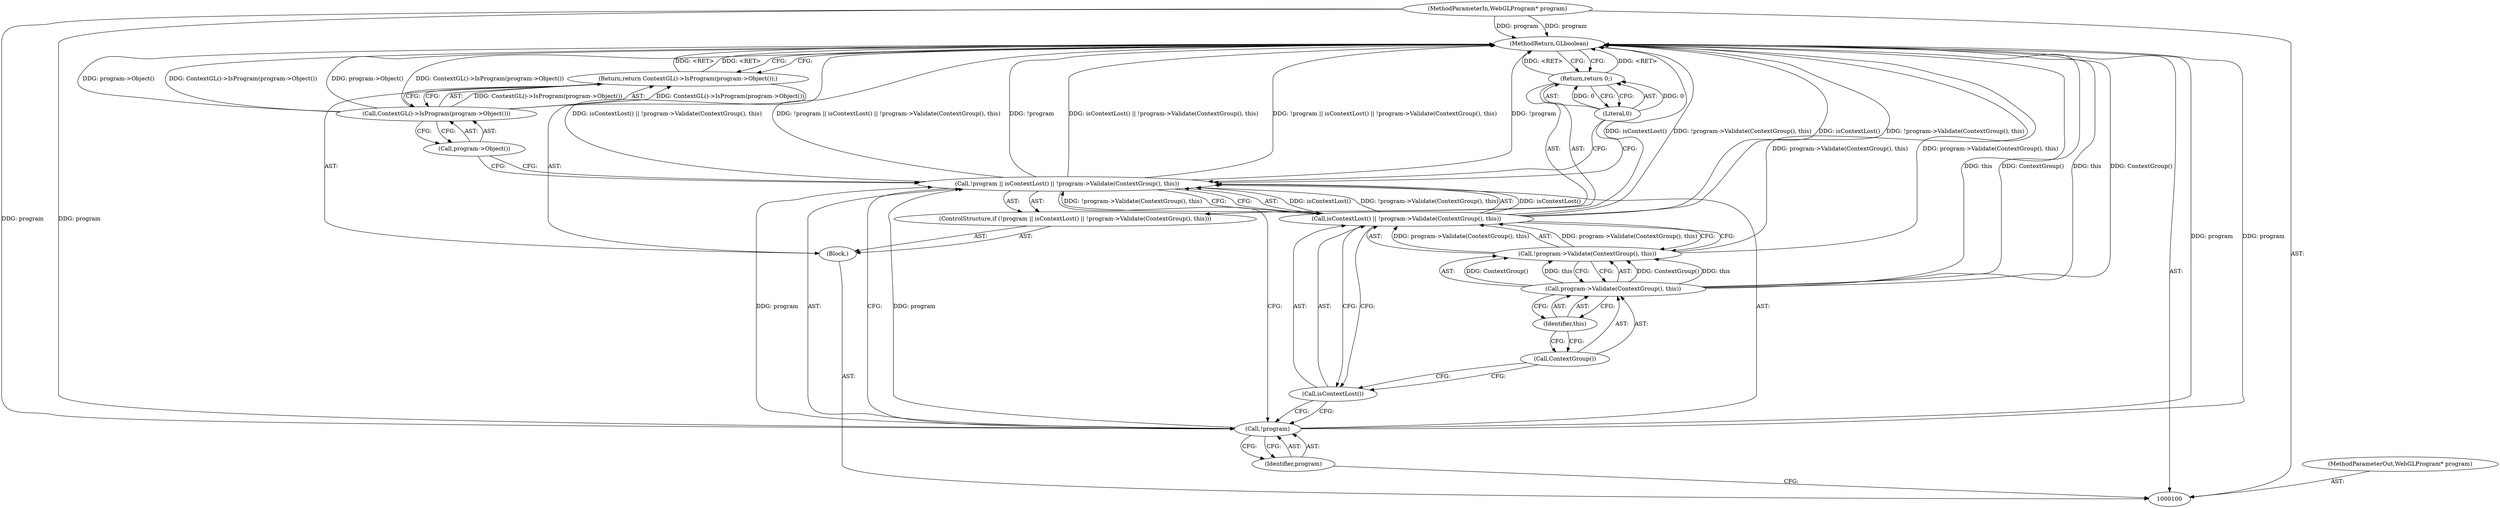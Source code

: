 digraph "0_Chrome_98095c718d7580b5d6715e5bfd8698234ecb4470_7" {
"1000118" [label="(MethodReturn,GLboolean)"];
"1000101" [label="(MethodParameterIn,WebGLProgram* program)"];
"1000152" [label="(MethodParameterOut,WebGLProgram* program)"];
"1000102" [label="(Block,)"];
"1000107" [label="(Call,isContextLost() || !program->Validate(ContextGroup(), this))"];
"1000108" [label="(Call,isContextLost())"];
"1000103" [label="(ControlStructure,if (!program || isContextLost() || !program->Validate(ContextGroup(), this)))"];
"1000109" [label="(Call,!program->Validate(ContextGroup(), this))"];
"1000110" [label="(Call,program->Validate(ContextGroup(), this))"];
"1000111" [label="(Call,ContextGroup())"];
"1000104" [label="(Call,!program || isContextLost() || !program->Validate(ContextGroup(), this))"];
"1000105" [label="(Call,!program)"];
"1000106" [label="(Identifier,program)"];
"1000112" [label="(Identifier,this)"];
"1000114" [label="(Literal,0)"];
"1000113" [label="(Return,return 0;)"];
"1000116" [label="(Call,ContextGL()->IsProgram(program->Object()))"];
"1000115" [label="(Return,return ContextGL()->IsProgram(program->Object());)"];
"1000117" [label="(Call,program->Object())"];
"1000118" -> "1000100"  [label="AST: "];
"1000118" -> "1000113"  [label="CFG: "];
"1000118" -> "1000115"  [label="CFG: "];
"1000116" -> "1000118"  [label="DDG: program->Object()"];
"1000116" -> "1000118"  [label="DDG: ContextGL()->IsProgram(program->Object())"];
"1000107" -> "1000118"  [label="DDG: isContextLost()"];
"1000107" -> "1000118"  [label="DDG: !program->Validate(ContextGroup(), this)"];
"1000104" -> "1000118"  [label="DDG: isContextLost() || !program->Validate(ContextGroup(), this)"];
"1000104" -> "1000118"  [label="DDG: !program || isContextLost() || !program->Validate(ContextGroup(), this)"];
"1000104" -> "1000118"  [label="DDG: !program"];
"1000110" -> "1000118"  [label="DDG: this"];
"1000110" -> "1000118"  [label="DDG: ContextGroup()"];
"1000101" -> "1000118"  [label="DDG: program"];
"1000109" -> "1000118"  [label="DDG: program->Validate(ContextGroup(), this)"];
"1000105" -> "1000118"  [label="DDG: program"];
"1000115" -> "1000118"  [label="DDG: <RET>"];
"1000113" -> "1000118"  [label="DDG: <RET>"];
"1000101" -> "1000100"  [label="AST: "];
"1000101" -> "1000118"  [label="DDG: program"];
"1000101" -> "1000105"  [label="DDG: program"];
"1000152" -> "1000100"  [label="AST: "];
"1000102" -> "1000100"  [label="AST: "];
"1000103" -> "1000102"  [label="AST: "];
"1000115" -> "1000102"  [label="AST: "];
"1000107" -> "1000104"  [label="AST: "];
"1000107" -> "1000108"  [label="CFG: "];
"1000107" -> "1000109"  [label="CFG: "];
"1000108" -> "1000107"  [label="AST: "];
"1000109" -> "1000107"  [label="AST: "];
"1000104" -> "1000107"  [label="CFG: "];
"1000107" -> "1000118"  [label="DDG: isContextLost()"];
"1000107" -> "1000118"  [label="DDG: !program->Validate(ContextGroup(), this)"];
"1000107" -> "1000104"  [label="DDG: isContextLost()"];
"1000107" -> "1000104"  [label="DDG: !program->Validate(ContextGroup(), this)"];
"1000109" -> "1000107"  [label="DDG: program->Validate(ContextGroup(), this)"];
"1000108" -> "1000107"  [label="AST: "];
"1000108" -> "1000105"  [label="CFG: "];
"1000111" -> "1000108"  [label="CFG: "];
"1000107" -> "1000108"  [label="CFG: "];
"1000103" -> "1000102"  [label="AST: "];
"1000104" -> "1000103"  [label="AST: "];
"1000113" -> "1000103"  [label="AST: "];
"1000109" -> "1000107"  [label="AST: "];
"1000109" -> "1000110"  [label="CFG: "];
"1000110" -> "1000109"  [label="AST: "];
"1000107" -> "1000109"  [label="CFG: "];
"1000109" -> "1000118"  [label="DDG: program->Validate(ContextGroup(), this)"];
"1000109" -> "1000107"  [label="DDG: program->Validate(ContextGroup(), this)"];
"1000110" -> "1000109"  [label="DDG: ContextGroup()"];
"1000110" -> "1000109"  [label="DDG: this"];
"1000110" -> "1000109"  [label="AST: "];
"1000110" -> "1000112"  [label="CFG: "];
"1000111" -> "1000110"  [label="AST: "];
"1000112" -> "1000110"  [label="AST: "];
"1000109" -> "1000110"  [label="CFG: "];
"1000110" -> "1000118"  [label="DDG: this"];
"1000110" -> "1000118"  [label="DDG: ContextGroup()"];
"1000110" -> "1000109"  [label="DDG: ContextGroup()"];
"1000110" -> "1000109"  [label="DDG: this"];
"1000111" -> "1000110"  [label="AST: "];
"1000111" -> "1000108"  [label="CFG: "];
"1000112" -> "1000111"  [label="CFG: "];
"1000104" -> "1000103"  [label="AST: "];
"1000104" -> "1000105"  [label="CFG: "];
"1000104" -> "1000107"  [label="CFG: "];
"1000105" -> "1000104"  [label="AST: "];
"1000107" -> "1000104"  [label="AST: "];
"1000114" -> "1000104"  [label="CFG: "];
"1000117" -> "1000104"  [label="CFG: "];
"1000104" -> "1000118"  [label="DDG: isContextLost() || !program->Validate(ContextGroup(), this)"];
"1000104" -> "1000118"  [label="DDG: !program || isContextLost() || !program->Validate(ContextGroup(), this)"];
"1000104" -> "1000118"  [label="DDG: !program"];
"1000105" -> "1000104"  [label="DDG: program"];
"1000107" -> "1000104"  [label="DDG: isContextLost()"];
"1000107" -> "1000104"  [label="DDG: !program->Validate(ContextGroup(), this)"];
"1000105" -> "1000104"  [label="AST: "];
"1000105" -> "1000106"  [label="CFG: "];
"1000106" -> "1000105"  [label="AST: "];
"1000108" -> "1000105"  [label="CFG: "];
"1000104" -> "1000105"  [label="CFG: "];
"1000105" -> "1000118"  [label="DDG: program"];
"1000105" -> "1000104"  [label="DDG: program"];
"1000101" -> "1000105"  [label="DDG: program"];
"1000106" -> "1000105"  [label="AST: "];
"1000106" -> "1000100"  [label="CFG: "];
"1000105" -> "1000106"  [label="CFG: "];
"1000112" -> "1000110"  [label="AST: "];
"1000112" -> "1000111"  [label="CFG: "];
"1000110" -> "1000112"  [label="CFG: "];
"1000114" -> "1000113"  [label="AST: "];
"1000114" -> "1000104"  [label="CFG: "];
"1000113" -> "1000114"  [label="CFG: "];
"1000114" -> "1000113"  [label="DDG: 0"];
"1000113" -> "1000103"  [label="AST: "];
"1000113" -> "1000114"  [label="CFG: "];
"1000114" -> "1000113"  [label="AST: "];
"1000118" -> "1000113"  [label="CFG: "];
"1000113" -> "1000118"  [label="DDG: <RET>"];
"1000114" -> "1000113"  [label="DDG: 0"];
"1000116" -> "1000115"  [label="AST: "];
"1000116" -> "1000117"  [label="CFG: "];
"1000117" -> "1000116"  [label="AST: "];
"1000115" -> "1000116"  [label="CFG: "];
"1000116" -> "1000118"  [label="DDG: program->Object()"];
"1000116" -> "1000118"  [label="DDG: ContextGL()->IsProgram(program->Object())"];
"1000116" -> "1000115"  [label="DDG: ContextGL()->IsProgram(program->Object())"];
"1000115" -> "1000102"  [label="AST: "];
"1000115" -> "1000116"  [label="CFG: "];
"1000116" -> "1000115"  [label="AST: "];
"1000118" -> "1000115"  [label="CFG: "];
"1000115" -> "1000118"  [label="DDG: <RET>"];
"1000116" -> "1000115"  [label="DDG: ContextGL()->IsProgram(program->Object())"];
"1000117" -> "1000116"  [label="AST: "];
"1000117" -> "1000104"  [label="CFG: "];
"1000116" -> "1000117"  [label="CFG: "];
}
